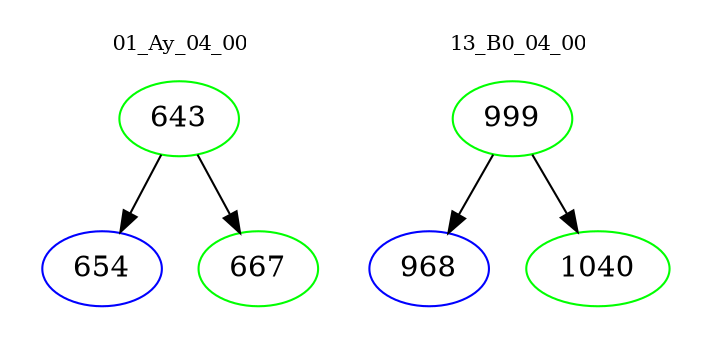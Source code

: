 digraph{
subgraph cluster_0 {
color = white
label = "01_Ay_04_00";
fontsize=10;
T0_643 [label="643", color="green"]
T0_643 -> T0_654 [color="black"]
T0_654 [label="654", color="blue"]
T0_643 -> T0_667 [color="black"]
T0_667 [label="667", color="green"]
}
subgraph cluster_1 {
color = white
label = "13_B0_04_00";
fontsize=10;
T1_999 [label="999", color="green"]
T1_999 -> T1_968 [color="black"]
T1_968 [label="968", color="blue"]
T1_999 -> T1_1040 [color="black"]
T1_1040 [label="1040", color="green"]
}
}
